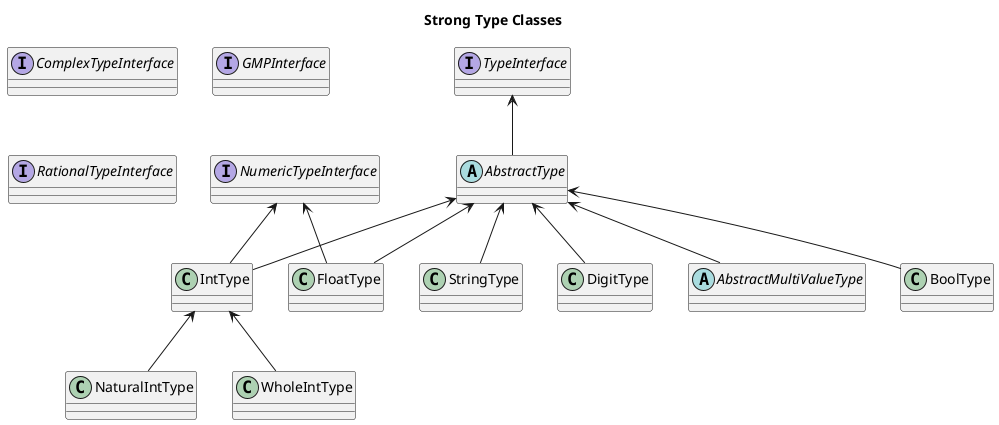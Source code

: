 @startuml
title Strong Type Classes

interface ComplexTypeInterface

interface GMPInterface

interface NumericTypeInterface

interface RationalTypeInterface

interface TypeInterface

abstract class AbstractType

abstract class AbstractMultiValueType

class BoolType

class StringType

class IntType

class NaturalIntType

class WholeIntType

class FloatType

class DigitType

TypeInterface <-- AbstractType
AbstractType <-- AbstractMultiValueType
AbstractType <-- BoolType
AbstractType <-- StringType
AbstractType <-- DigitType
AbstractType <-- IntType
NumericTypeInterface <-- IntType
IntType <-- NaturalIntType
IntType <-- WholeIntType
AbstractType <-- FloatType
NumericTypeInterface <-- FloatType
@enduml